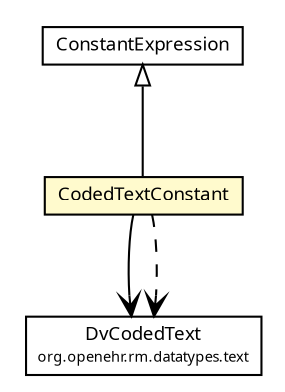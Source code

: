 #!/usr/local/bin/dot
#
# Class diagram 
# Generated by UMLGraph version R5_6 (http://www.umlgraph.org/)
#

digraph G {
	edge [fontname="Trebuchet MS",fontsize=10,labelfontname="Trebuchet MS",labelfontsize=10];
	node [fontname="Trebuchet MS",fontsize=10,shape=plaintext];
	nodesep=0.25;
	ranksep=0.5;
	// se.cambio.cds.gdl.model.expression.ConstantExpression
	c111237 [label=<<table title="se.cambio.cds.gdl.model.expression.ConstantExpression" border="0" cellborder="1" cellspacing="0" cellpadding="2" port="p" href="./ConstantExpression.html">
		<tr><td><table border="0" cellspacing="0" cellpadding="1">
<tr><td align="center" balign="center"><font face="Trebuchet MS"> ConstantExpression </font></td></tr>
		</table></td></tr>
		</table>>, URL="./ConstantExpression.html", fontname="Trebuchet MS", fontcolor="black", fontsize=9.0];
	// se.cambio.cds.gdl.model.expression.CodedTextConstant
	c111238 [label=<<table title="se.cambio.cds.gdl.model.expression.CodedTextConstant" border="0" cellborder="1" cellspacing="0" cellpadding="2" port="p" bgcolor="lemonChiffon" href="./CodedTextConstant.html">
		<tr><td><table border="0" cellspacing="0" cellpadding="1">
<tr><td align="center" balign="center"><font face="Trebuchet MS"> CodedTextConstant </font></td></tr>
		</table></td></tr>
		</table>>, URL="./CodedTextConstant.html", fontname="Trebuchet MS", fontcolor="black", fontsize=9.0];
	//se.cambio.cds.gdl.model.expression.CodedTextConstant extends se.cambio.cds.gdl.model.expression.ConstantExpression
	c111237:p -> c111238:p [dir=back,arrowtail=empty];
	// se.cambio.cds.gdl.model.expression.CodedTextConstant NAVASSOC org.openehr.rm.datatypes.text.DvCodedText
	c111238:p -> c111701:p [taillabel="", label="", headlabel="", fontname="Trebuchet MS", fontcolor="black", fontsize=10.0, color="black", arrowhead=open];
	// se.cambio.cds.gdl.model.expression.CodedTextConstant DEPEND org.openehr.rm.datatypes.text.DvCodedText
	c111238:p -> c111701:p [taillabel="", label="", headlabel="", fontname="Trebuchet MS", fontcolor="black", fontsize=10.0, color="black", arrowhead=open, style=dashed];
	// org.openehr.rm.datatypes.text.DvCodedText
	c111701 [label=<<table title="org.openehr.rm.datatypes.text.DvCodedText" border="0" cellborder="1" cellspacing="0" cellpadding="2" port="p" href="http://java.sun.com/j2se/1.4.2/docs/api/org/openehr/rm/datatypes/text/DvCodedText.html">
		<tr><td><table border="0" cellspacing="0" cellpadding="1">
<tr><td align="center" balign="center"><font face="Trebuchet MS"> DvCodedText </font></td></tr>
<tr><td align="center" balign="center"><font face="Trebuchet MS" point-size="7.0"> org.openehr.rm.datatypes.text </font></td></tr>
		</table></td></tr>
		</table>>, URL="http://java.sun.com/j2se/1.4.2/docs/api/org/openehr/rm/datatypes/text/DvCodedText.html", fontname="Trebuchet MS", fontcolor="black", fontsize=9.0];
}

